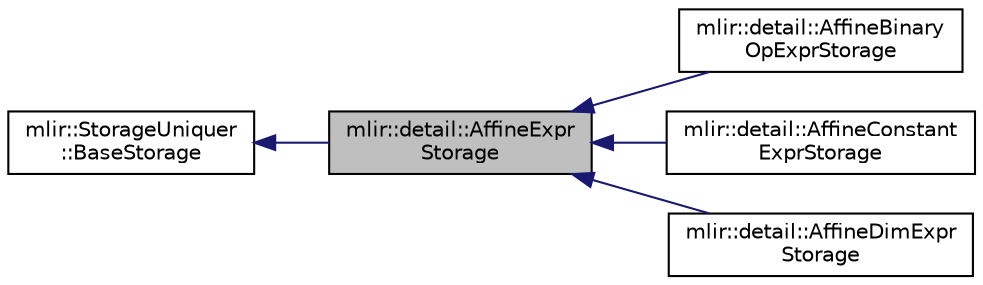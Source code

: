 digraph "mlir::detail::AffineExprStorage"
{
  bgcolor="transparent";
  edge [fontname="Helvetica",fontsize="10",labelfontname="Helvetica",labelfontsize="10"];
  node [fontname="Helvetica",fontsize="10",shape=record];
  rankdir="LR";
  Node0 [label="mlir::detail::AffineExpr\lStorage",height=0.2,width=0.4,color="black", fillcolor="grey75", style="filled", fontcolor="black"];
  Node1 -> Node0 [dir="back",color="midnightblue",fontsize="10",style="solid",fontname="Helvetica"];
  Node1 [label="mlir::StorageUniquer\l::BaseStorage",height=0.2,width=0.4,color="black",URL="$classmlir_1_1StorageUniquer_1_1BaseStorage.html",tooltip="This class acts as the base storage that all storage classes must derived from. "];
  Node0 -> Node2 [dir="back",color="midnightblue",fontsize="10",style="solid",fontname="Helvetica"];
  Node2 [label="mlir::detail::AffineBinary\lOpExprStorage",height=0.2,width=0.4,color="black",URL="$structmlir_1_1detail_1_1AffineBinaryOpExprStorage.html",tooltip="A binary operation appearing in an affine expression. "];
  Node0 -> Node3 [dir="back",color="midnightblue",fontsize="10",style="solid",fontname="Helvetica"];
  Node3 [label="mlir::detail::AffineConstant\lExprStorage",height=0.2,width=0.4,color="black",URL="$structmlir_1_1detail_1_1AffineConstantExprStorage.html",tooltip="An integer constant appearing in affine expression. "];
  Node0 -> Node4 [dir="back",color="midnightblue",fontsize="10",style="solid",fontname="Helvetica"];
  Node4 [label="mlir::detail::AffineDimExpr\lStorage",height=0.2,width=0.4,color="black",URL="$structmlir_1_1detail_1_1AffineDimExprStorage.html",tooltip="A dimensional or symbolic identifier appearing in an affine expression. "];
}
